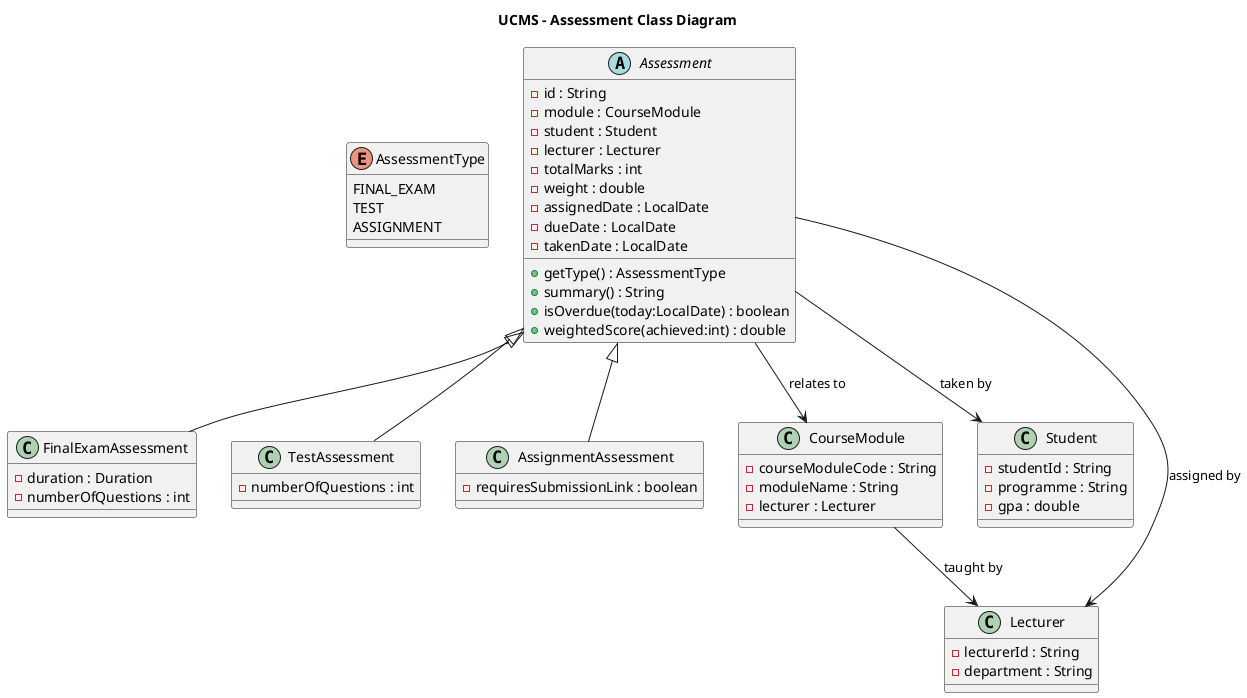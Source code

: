 @startuml
title UCMS – Assessment Class Diagram

' ------------------ Core Classes ------------------

enum AssessmentType {
  FINAL_EXAM
  TEST
  ASSIGNMENT
}

abstract class Assessment {
  - id : String
  - module : CourseModule
  - student : Student
  - lecturer : Lecturer
  - totalMarks : int
  - weight : double
  - assignedDate : LocalDate
  - dueDate : LocalDate
  - takenDate : LocalDate
  + getType() : AssessmentType
  + summary() : String
  + isOverdue(today:LocalDate) : boolean
  + weightedScore(achieved:int) : double
}

class FinalExamAssessment {
  - duration : Duration
  - numberOfQuestions : int
}

class TestAssessment {
  - numberOfQuestions : int
}

class AssignmentAssessment {
  - requiresSubmissionLink : boolean
}

Assessment <|-- FinalExamAssessment
Assessment <|-- TestAssessment
Assessment <|-- AssignmentAssessment

' ------------------ Supporting Domain Classes ------------------

class CourseModule {
  - courseModuleCode : String
  - moduleName : String
  - lecturer : Lecturer
}

class Student {
  - studentId : String
  - programme : String
  - gpa : double
}

class Lecturer {
  - lecturerId : String
  - department : String
}

' ------------------ Relationships ------------------

Assessment --> CourseModule : relates to
Assessment --> Student : taken by
Assessment --> Lecturer : assigned by
CourseModule --> Lecturer : taught by

@enduml
